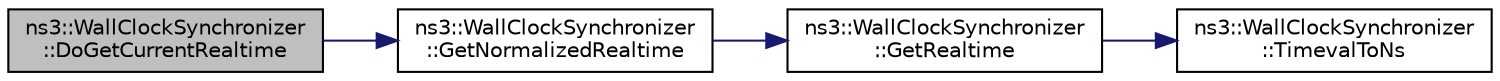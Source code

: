 digraph "ns3::WallClockSynchronizer::DoGetCurrentRealtime"
{
  edge [fontname="Helvetica",fontsize="10",labelfontname="Helvetica",labelfontsize="10"];
  node [fontname="Helvetica",fontsize="10",shape=record];
  rankdir="LR";
  Node1 [label="ns3::WallClockSynchronizer\l::DoGetCurrentRealtime",height=0.2,width=0.4,color="black", fillcolor="grey75", style="filled", fontcolor="black"];
  Node1 -> Node2 [color="midnightblue",fontsize="10",style="solid"];
  Node2 [label="ns3::WallClockSynchronizer\l::GetNormalizedRealtime",height=0.2,width=0.4,color="black", fillcolor="white", style="filled",URL="$d4/d79/classns3_1_1WallClockSynchronizer.html#a1a9757f294c7677e211b19ef10867780",tooltip="Get the current normalized real time, in ns. "];
  Node2 -> Node3 [color="midnightblue",fontsize="10",style="solid"];
  Node3 [label="ns3::WallClockSynchronizer\l::GetRealtime",height=0.2,width=0.4,color="black", fillcolor="white", style="filled",URL="$d4/d79/classns3_1_1WallClockSynchronizer.html#a9ffb2b0572abca0763b56889a72867dd",tooltip="Get the current absolute real time (in ns since the epoch). "];
  Node3 -> Node4 [color="midnightblue",fontsize="10",style="solid"];
  Node4 [label="ns3::WallClockSynchronizer\l::TimevalToNs",height=0.2,width=0.4,color="black", fillcolor="white", style="filled",URL="$d4/d79/classns3_1_1WallClockSynchronizer.html#a591dbd1a2beb7b8b9bae50ad230204fa",tooltip="Convert a timeval to absolute time, in ns. "];
}
